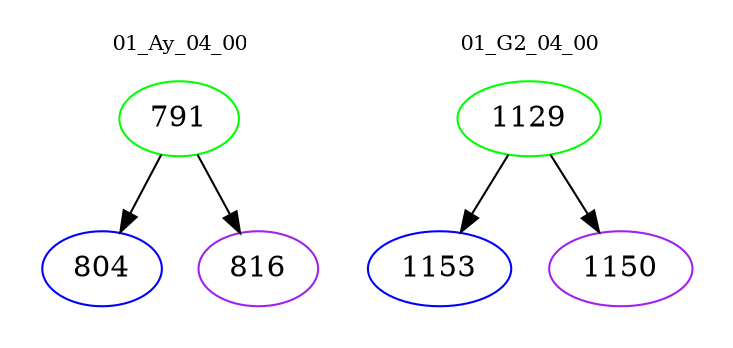 digraph{
subgraph cluster_0 {
color = white
label = "01_Ay_04_00";
fontsize=10;
T0_791 [label="791", color="green"]
T0_791 -> T0_804 [color="black"]
T0_804 [label="804", color="blue"]
T0_791 -> T0_816 [color="black"]
T0_816 [label="816", color="purple"]
}
subgraph cluster_1 {
color = white
label = "01_G2_04_00";
fontsize=10;
T1_1129 [label="1129", color="green"]
T1_1129 -> T1_1153 [color="black"]
T1_1153 [label="1153", color="blue"]
T1_1129 -> T1_1150 [color="black"]
T1_1150 [label="1150", color="purple"]
}
}
